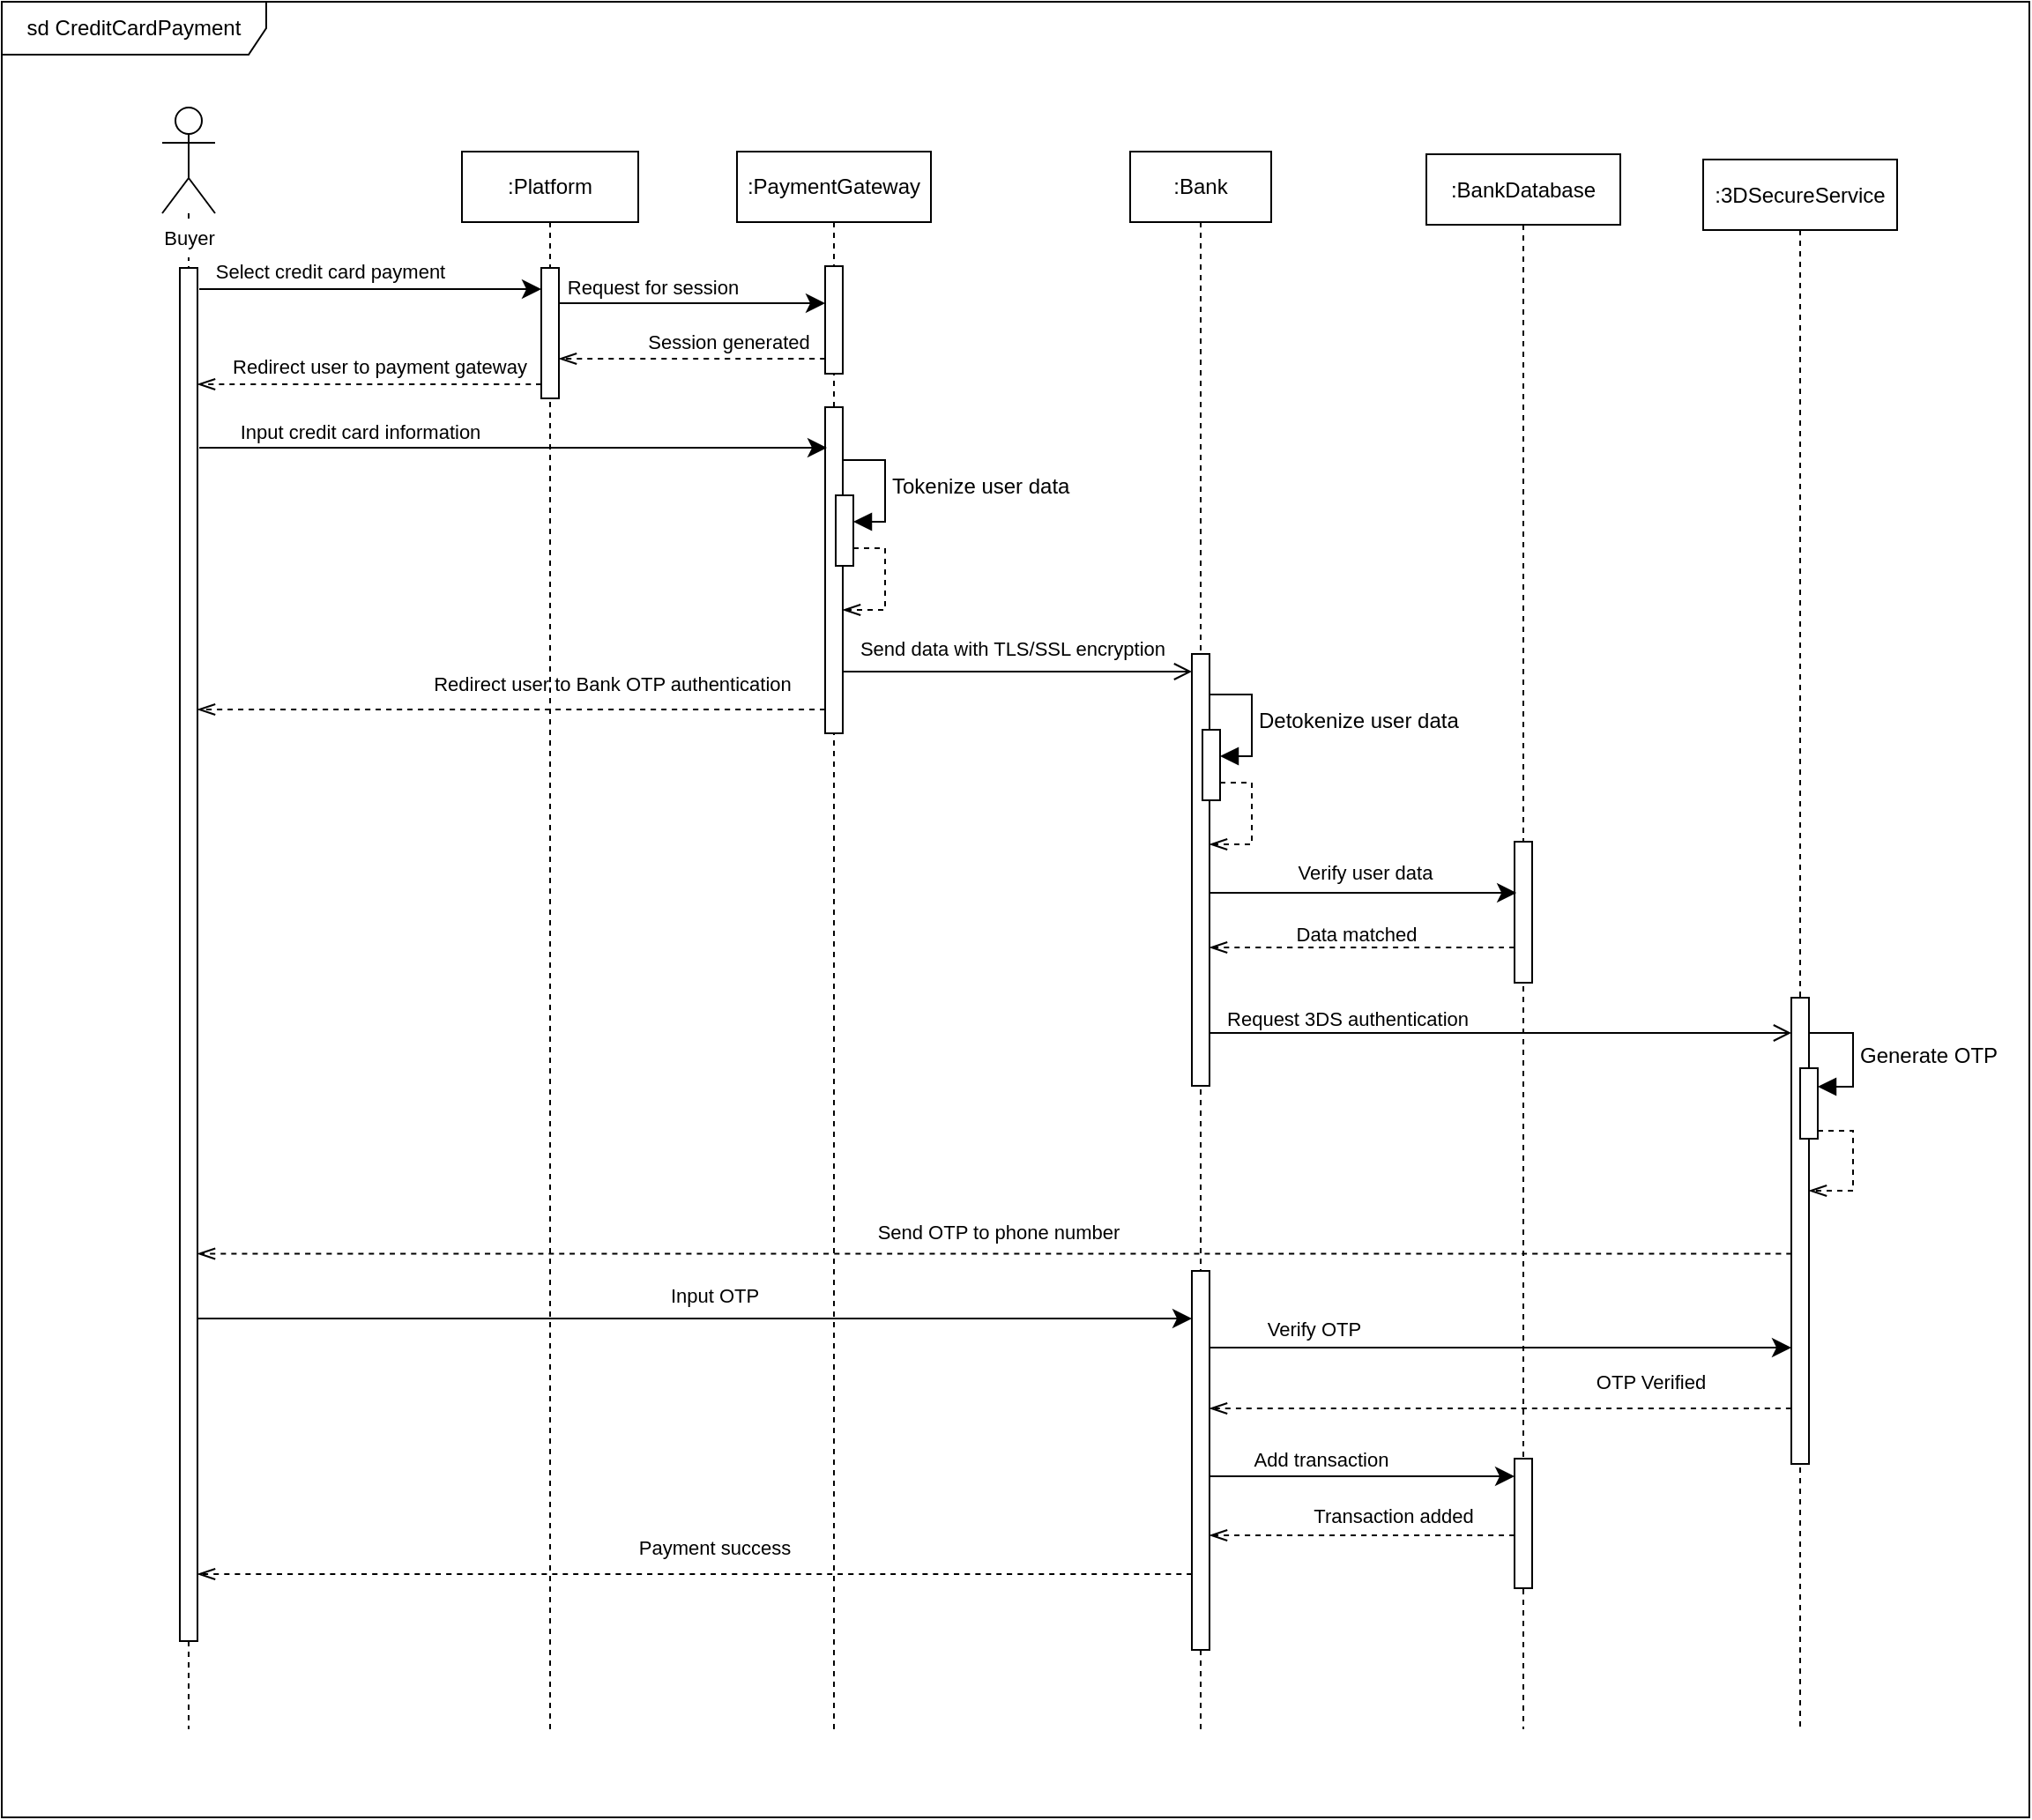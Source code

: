 <mxfile version="26.0.15">
  <diagram name="Page-1" id="2YBvvXClWsGukQMizWep">
    <mxGraphModel dx="2269" dy="1454" grid="1" gridSize="10" guides="1" tooltips="1" connect="1" arrows="1" fold="1" page="1" pageScale="1" pageWidth="827" pageHeight="1169" math="0" shadow="0">
      <root>
        <mxCell id="0" />
        <mxCell id="1" parent="0" />
        <mxCell id="aM9ryv3xv72pqoxQDRHE-1" value=":Platform" style="shape=umlLifeline;perimeter=lifelinePerimeter;whiteSpace=wrap;html=1;container=0;dropTarget=0;collapsible=0;recursiveResize=0;outlineConnect=0;portConstraint=eastwest;newEdgeStyle={&quot;edgeStyle&quot;:&quot;elbowEdgeStyle&quot;,&quot;elbow&quot;:&quot;vertical&quot;,&quot;curved&quot;:0,&quot;rounded&quot;:0};" parent="1" vertex="1">
          <mxGeometry x="271" y="105" width="100" height="895" as="geometry" />
        </mxCell>
        <mxCell id="l4Q2vnecsxd_npJiP5hj-20" value="" style="html=1;points=[];perimeter=orthogonalPerimeter;outlineConnect=0;targetShapes=umlLifeline;portConstraint=eastwest;newEdgeStyle={&quot;edgeStyle&quot;:&quot;elbowEdgeStyle&quot;,&quot;elbow&quot;:&quot;vertical&quot;,&quot;curved&quot;:0,&quot;rounded&quot;:0};" vertex="1" parent="aM9ryv3xv72pqoxQDRHE-1">
          <mxGeometry x="45" y="66" width="10" height="74" as="geometry" />
        </mxCell>
        <mxCell id="aM9ryv3xv72pqoxQDRHE-5" value=":PaymentGateway" style="shape=umlLifeline;perimeter=lifelinePerimeter;whiteSpace=wrap;html=1;container=0;dropTarget=0;collapsible=0;recursiveResize=0;outlineConnect=0;portConstraint=eastwest;newEdgeStyle={&quot;edgeStyle&quot;:&quot;elbowEdgeStyle&quot;,&quot;elbow&quot;:&quot;vertical&quot;,&quot;curved&quot;:0,&quot;rounded&quot;:0};" parent="1" vertex="1">
          <mxGeometry x="427" y="105" width="110" height="895" as="geometry" />
        </mxCell>
        <mxCell id="l4Q2vnecsxd_npJiP5hj-24" value="" style="html=1;points=[];perimeter=orthogonalPerimeter;outlineConnect=0;targetShapes=umlLifeline;portConstraint=eastwest;newEdgeStyle={&quot;edgeStyle&quot;:&quot;elbowEdgeStyle&quot;,&quot;elbow&quot;:&quot;vertical&quot;,&quot;curved&quot;:0,&quot;rounded&quot;:0};" vertex="1" parent="aM9ryv3xv72pqoxQDRHE-5">
          <mxGeometry x="50" y="145" width="10" height="185" as="geometry" />
        </mxCell>
        <mxCell id="l4Q2vnecsxd_npJiP5hj-1" value="sd CreditCardPayment" style="shape=umlFrame;whiteSpace=wrap;html=1;pointerEvents=0;width=150;height=30;" vertex="1" parent="1">
          <mxGeometry x="10" y="20" width="1150" height="1030" as="geometry" />
        </mxCell>
        <mxCell id="l4Q2vnecsxd_npJiP5hj-11" value="" style="shape=umlLifeline;perimeter=lifelinePerimeter;whiteSpace=wrap;html=1;container=1;dropTarget=0;collapsible=0;recursiveResize=0;outlineConnect=0;portConstraint=eastwest;newEdgeStyle={&quot;curved&quot;:0,&quot;rounded&quot;:0};participant=umlActor;size=60;" vertex="1" parent="1">
          <mxGeometry x="101" y="80" width="30" height="920" as="geometry" />
        </mxCell>
        <mxCell id="l4Q2vnecsxd_npJiP5hj-15" value="" style="html=1;points=[];perimeter=orthogonalPerimeter;outlineConnect=0;targetShapes=umlLifeline;portConstraint=eastwest;newEdgeStyle={&quot;edgeStyle&quot;:&quot;elbowEdgeStyle&quot;,&quot;elbow&quot;:&quot;vertical&quot;,&quot;curved&quot;:0,&quot;rounded&quot;:0};" vertex="1" parent="l4Q2vnecsxd_npJiP5hj-11">
          <mxGeometry x="10" y="91" width="10" height="779" as="geometry" />
        </mxCell>
        <mxCell id="l4Q2vnecsxd_npJiP5hj-17" value="" style="rounded=0;whiteSpace=wrap;html=1;fillColor=default;strokeColor=none;" vertex="1" parent="1">
          <mxGeometry x="101" y="145" width="30" height="20" as="geometry" />
        </mxCell>
        <mxCell id="l4Q2vnecsxd_npJiP5hj-16" value="&lt;font style=&quot;font-size: 11px;&quot;&gt;Buyer&lt;/font&gt;" style="text;html=1;align=center;verticalAlign=middle;resizable=0;points=[];autosize=1;strokeColor=none;fillColor=none;fontSize=16;" vertex="1" parent="1">
          <mxGeometry x="91" y="137" width="50" height="30" as="geometry" />
        </mxCell>
        <mxCell id="l4Q2vnecsxd_npJiP5hj-18" value=":Bank" style="shape=umlLifeline;perimeter=lifelinePerimeter;whiteSpace=wrap;html=1;container=0;dropTarget=0;collapsible=0;recursiveResize=0;outlineConnect=0;portConstraint=eastwest;newEdgeStyle={&quot;edgeStyle&quot;:&quot;elbowEdgeStyle&quot;,&quot;elbow&quot;:&quot;vertical&quot;,&quot;curved&quot;:0,&quot;rounded&quot;:0};" vertex="1" parent="1">
          <mxGeometry x="650" y="105" width="80" height="895" as="geometry" />
        </mxCell>
        <mxCell id="l4Q2vnecsxd_npJiP5hj-40" value="" style="html=1;points=[];perimeter=orthogonalPerimeter;outlineConnect=0;targetShapes=umlLifeline;portConstraint=eastwest;newEdgeStyle={&quot;edgeStyle&quot;:&quot;elbowEdgeStyle&quot;,&quot;elbow&quot;:&quot;vertical&quot;,&quot;curved&quot;:0,&quot;rounded&quot;:0};" vertex="1" parent="l4Q2vnecsxd_npJiP5hj-18">
          <mxGeometry x="35" y="285" width="10" height="245" as="geometry" />
        </mxCell>
        <mxCell id="l4Q2vnecsxd_npJiP5hj-44" value="" style="html=1;points=[[0,0,0,0,5],[0,1,0,0,-5],[1,0,0,0,5],[1,1,0,0,-5]];perimeter=orthogonalPerimeter;outlineConnect=0;targetShapes=umlLifeline;portConstraint=eastwest;newEdgeStyle={&quot;curved&quot;:0,&quot;rounded&quot;:0};" vertex="1" parent="l4Q2vnecsxd_npJiP5hj-18">
          <mxGeometry x="41" y="328" width="10" height="40" as="geometry" />
        </mxCell>
        <mxCell id="l4Q2vnecsxd_npJiP5hj-45" value="Detokenize user data" style="html=1;align=left;spacingLeft=2;endArrow=block;rounded=0;edgeStyle=orthogonalEdgeStyle;curved=0;rounded=0;fontSize=12;startSize=8;endSize=8;" edge="1" parent="l4Q2vnecsxd_npJiP5hj-18" target="l4Q2vnecsxd_npJiP5hj-44">
          <mxGeometry x="0.008" relative="1" as="geometry">
            <mxPoint x="45" y="308" as="sourcePoint" />
            <Array as="points">
              <mxPoint x="69" y="308" />
              <mxPoint x="69" y="343" />
            </Array>
            <mxPoint as="offset" />
          </mxGeometry>
        </mxCell>
        <mxCell id="l4Q2vnecsxd_npJiP5hj-46" value="" style="html=1;align=left;spacingLeft=2;endArrow=openThin;rounded=0;edgeStyle=orthogonalEdgeStyle;curved=0;rounded=0;fontSize=12;startSize=8;endSize=8;dashed=1;endFill=0;" edge="1" parent="l4Q2vnecsxd_npJiP5hj-18">
          <mxGeometry x="-0.011" y="54" relative="1" as="geometry">
            <mxPoint x="51" y="358" as="sourcePoint" />
            <Array as="points">
              <mxPoint x="69" y="358" />
              <mxPoint x="69" y="393" />
            </Array>
            <mxPoint x="45" y="393" as="targetPoint" />
            <mxPoint as="offset" />
          </mxGeometry>
        </mxCell>
        <mxCell id="l4Q2vnecsxd_npJiP5hj-104" value="" style="html=1;points=[];perimeter=orthogonalPerimeter;outlineConnect=0;targetShapes=umlLifeline;portConstraint=eastwest;newEdgeStyle={&quot;edgeStyle&quot;:&quot;elbowEdgeStyle&quot;,&quot;elbow&quot;:&quot;vertical&quot;,&quot;curved&quot;:0,&quot;rounded&quot;:0};" vertex="1" parent="l4Q2vnecsxd_npJiP5hj-18">
          <mxGeometry x="35" y="635" width="10" height="215" as="geometry" />
        </mxCell>
        <mxCell id="l4Q2vnecsxd_npJiP5hj-19" value=":3DSecureService" style="shape=umlLifeline;perimeter=lifelinePerimeter;whiteSpace=wrap;html=1;container=0;dropTarget=0;collapsible=0;recursiveResize=0;outlineConnect=0;portConstraint=eastwest;newEdgeStyle={&quot;edgeStyle&quot;:&quot;elbowEdgeStyle&quot;,&quot;elbow&quot;:&quot;vertical&quot;,&quot;curved&quot;:0,&quot;rounded&quot;:0};" vertex="1" parent="1">
          <mxGeometry x="975" y="109.5" width="110" height="890.5" as="geometry" />
        </mxCell>
        <mxCell id="l4Q2vnecsxd_npJiP5hj-57" value="" style="html=1;points=[];perimeter=orthogonalPerimeter;outlineConnect=0;targetShapes=umlLifeline;portConstraint=eastwest;newEdgeStyle={&quot;edgeStyle&quot;:&quot;elbowEdgeStyle&quot;,&quot;elbow&quot;:&quot;vertical&quot;,&quot;curved&quot;:0,&quot;rounded&quot;:0};" vertex="1" parent="l4Q2vnecsxd_npJiP5hj-19">
          <mxGeometry x="50" y="475.5" width="10" height="264.5" as="geometry" />
        </mxCell>
        <mxCell id="l4Q2vnecsxd_npJiP5hj-91" value="" style="html=1;points=[[0,0,0,0,5],[0,1,0,0,-5],[1,0,0,0,5],[1,1,0,0,-5]];perimeter=orthogonalPerimeter;outlineConnect=0;targetShapes=umlLifeline;portConstraint=eastwest;newEdgeStyle={&quot;curved&quot;:0,&quot;rounded&quot;:0};" vertex="1" parent="l4Q2vnecsxd_npJiP5hj-19">
          <mxGeometry x="55" y="515.5" width="10" height="40" as="geometry" />
        </mxCell>
        <mxCell id="l4Q2vnecsxd_npJiP5hj-92" value="Generate OTP" style="html=1;align=left;spacingLeft=2;endArrow=block;rounded=0;edgeStyle=orthogonalEdgeStyle;curved=0;rounded=0;fontSize=12;startSize=8;endSize=8;" edge="1" target="l4Q2vnecsxd_npJiP5hj-91" parent="l4Q2vnecsxd_npJiP5hj-19">
          <mxGeometry relative="1" as="geometry">
            <mxPoint x="60" y="495.5" as="sourcePoint" />
            <Array as="points">
              <mxPoint x="85" y="495" />
              <mxPoint x="85" y="526" />
            </Array>
          </mxGeometry>
        </mxCell>
        <mxCell id="l4Q2vnecsxd_npJiP5hj-93" value="" style="html=1;align=left;spacingLeft=2;endArrow=openThin;rounded=0;edgeStyle=orthogonalEdgeStyle;curved=0;rounded=0;fontSize=12;startSize=8;endSize=8;dashed=1;endFill=0;" edge="1" parent="l4Q2vnecsxd_npJiP5hj-19" source="l4Q2vnecsxd_npJiP5hj-91" target="l4Q2vnecsxd_npJiP5hj-57">
          <mxGeometry x="-0.011" y="54" relative="1" as="geometry">
            <mxPoint x="71" y="550.5" as="sourcePoint" />
            <Array as="points">
              <mxPoint x="85" y="551" />
              <mxPoint x="85" y="585" />
            </Array>
            <mxPoint x="65" y="585.5" as="targetPoint" />
            <mxPoint as="offset" />
          </mxGeometry>
        </mxCell>
        <mxCell id="l4Q2vnecsxd_npJiP5hj-21" value="" style="endArrow=classic;html=1;rounded=0;fontSize=12;startSize=8;endSize=8;curved=1;" edge="1" parent="1" target="l4Q2vnecsxd_npJiP5hj-20">
          <mxGeometry width="50" height="50" relative="1" as="geometry">
            <mxPoint x="122.0" y="183" as="sourcePoint" />
            <mxPoint x="281" y="183" as="targetPoint" />
          </mxGeometry>
        </mxCell>
        <mxCell id="l4Q2vnecsxd_npJiP5hj-23" value="&lt;span style=&quot;font-size: 11px;&quot;&gt;Select credit card payment&lt;/span&gt;" style="text;html=1;align=center;verticalAlign=middle;resizable=0;points=[];autosize=1;strokeColor=none;fillColor=none;fontSize=16;" vertex="1" parent="1">
          <mxGeometry x="121" y="156" width="150" height="30" as="geometry" />
        </mxCell>
        <mxCell id="l4Q2vnecsxd_npJiP5hj-26" value="&lt;span style=&quot;font-size: 11px;&quot;&gt;Redirect user to payment gateway&lt;/span&gt;" style="text;html=1;align=center;verticalAlign=middle;resizable=0;points=[];autosize=1;strokeColor=none;fillColor=none;fontSize=16;" vertex="1" parent="1">
          <mxGeometry x="129" y="210" width="190" height="30" as="geometry" />
        </mxCell>
        <mxCell id="l4Q2vnecsxd_npJiP5hj-27" value="" style="endArrow=openThin;html=1;rounded=0;fontSize=12;startSize=8;endSize=8;curved=1;dashed=1;endFill=0;" edge="1" parent="1">
          <mxGeometry width="50" height="50" relative="1" as="geometry">
            <mxPoint x="316" y="237" as="sourcePoint" />
            <mxPoint x="121" y="237" as="targetPoint" />
          </mxGeometry>
        </mxCell>
        <mxCell id="l4Q2vnecsxd_npJiP5hj-28" value="" style="endArrow=classic;html=1;rounded=0;fontSize=12;startSize=8;endSize=8;curved=1;" edge="1" parent="1">
          <mxGeometry width="50" height="50" relative="1" as="geometry">
            <mxPoint x="122" y="273" as="sourcePoint" />
            <mxPoint x="478" y="273" as="targetPoint" />
          </mxGeometry>
        </mxCell>
        <mxCell id="l4Q2vnecsxd_npJiP5hj-29" value="&lt;span style=&quot;font-size: 11px;&quot;&gt;Input credit card information&lt;/span&gt;" style="text;html=1;align=center;verticalAlign=middle;resizable=0;points=[];autosize=1;strokeColor=none;fillColor=none;fontSize=16;" vertex="1" parent="1">
          <mxGeometry x="133" y="247" width="160" height="30" as="geometry" />
        </mxCell>
        <mxCell id="l4Q2vnecsxd_npJiP5hj-31" value="" style="html=1;points=[[0,0,0,0,5],[0,1,0,0,-5],[1,0,0,0,5],[1,1,0,0,-5]];perimeter=orthogonalPerimeter;outlineConnect=0;targetShapes=umlLifeline;portConstraint=eastwest;newEdgeStyle={&quot;curved&quot;:0,&quot;rounded&quot;:0};" vertex="1" parent="1">
          <mxGeometry x="483" y="300" width="10" height="40" as="geometry" />
        </mxCell>
        <mxCell id="l4Q2vnecsxd_npJiP5hj-32" value="Tokenize user data" style="html=1;align=left;spacingLeft=2;endArrow=block;rounded=0;edgeStyle=orthogonalEdgeStyle;curved=0;rounded=0;fontSize=12;startSize=8;endSize=8;" edge="1" target="l4Q2vnecsxd_npJiP5hj-31" parent="1">
          <mxGeometry x="0.008" relative="1" as="geometry">
            <mxPoint x="487" y="280" as="sourcePoint" />
            <Array as="points">
              <mxPoint x="511" y="280" />
              <mxPoint x="511" y="315" />
            </Array>
            <mxPoint as="offset" />
          </mxGeometry>
        </mxCell>
        <mxCell id="l4Q2vnecsxd_npJiP5hj-33" value="" style="html=1;align=left;spacingLeft=2;endArrow=openThin;rounded=0;edgeStyle=orthogonalEdgeStyle;curved=0;rounded=0;fontSize=12;startSize=8;endSize=8;dashed=1;endFill=0;" edge="1" parent="1">
          <mxGeometry x="-0.011" y="54" relative="1" as="geometry">
            <mxPoint x="493" y="330" as="sourcePoint" />
            <Array as="points">
              <mxPoint x="511" y="330" />
              <mxPoint x="511" y="365" />
            </Array>
            <mxPoint x="487" y="365" as="targetPoint" />
            <mxPoint as="offset" />
          </mxGeometry>
        </mxCell>
        <mxCell id="l4Q2vnecsxd_npJiP5hj-41" value="" style="endArrow=open;html=1;rounded=0;fontSize=12;startSize=8;endSize=8;curved=1;endFill=0;" edge="1" parent="1" target="l4Q2vnecsxd_npJiP5hj-40">
          <mxGeometry width="50" height="50" relative="1" as="geometry">
            <mxPoint x="487" y="400" as="sourcePoint" />
            <mxPoint x="624" y="400" as="targetPoint" />
          </mxGeometry>
        </mxCell>
        <mxCell id="l4Q2vnecsxd_npJiP5hj-42" value="&lt;span style=&quot;font-size: 11px;&quot;&gt;Send data with TLS/SSL encryption&lt;/span&gt;" style="text;html=1;align=center;verticalAlign=middle;resizable=0;points=[];autosize=1;strokeColor=none;fillColor=none;fontSize=16;" vertex="1" parent="1">
          <mxGeometry x="483" y="370" width="200" height="30" as="geometry" />
        </mxCell>
        <mxCell id="l4Q2vnecsxd_npJiP5hj-49" value=":BankDatabase" style="shape=umlLifeline;perimeter=lifelinePerimeter;whiteSpace=wrap;html=1;container=0;dropTarget=0;collapsible=0;recursiveResize=0;outlineConnect=0;portConstraint=eastwest;newEdgeStyle={&quot;edgeStyle&quot;:&quot;elbowEdgeStyle&quot;,&quot;elbow&quot;:&quot;vertical&quot;,&quot;curved&quot;:0,&quot;rounded&quot;:0};" vertex="1" parent="1">
          <mxGeometry x="818" y="106.5" width="110" height="893.5" as="geometry" />
        </mxCell>
        <mxCell id="l4Q2vnecsxd_npJiP5hj-50" value="" style="html=1;points=[];perimeter=orthogonalPerimeter;outlineConnect=0;targetShapes=umlLifeline;portConstraint=eastwest;newEdgeStyle={&quot;edgeStyle&quot;:&quot;elbowEdgeStyle&quot;,&quot;elbow&quot;:&quot;vertical&quot;,&quot;curved&quot;:0,&quot;rounded&quot;:0};" vertex="1" parent="l4Q2vnecsxd_npJiP5hj-49">
          <mxGeometry x="50" y="390" width="10" height="80" as="geometry" />
        </mxCell>
        <mxCell id="l4Q2vnecsxd_npJiP5hj-109" value="" style="html=1;points=[];perimeter=orthogonalPerimeter;outlineConnect=0;targetShapes=umlLifeline;portConstraint=eastwest;newEdgeStyle={&quot;edgeStyle&quot;:&quot;elbowEdgeStyle&quot;,&quot;elbow&quot;:&quot;vertical&quot;,&quot;curved&quot;:0,&quot;rounded&quot;:0};" vertex="1" parent="l4Q2vnecsxd_npJiP5hj-49">
          <mxGeometry x="50" y="740" width="10" height="73.5" as="geometry" />
        </mxCell>
        <mxCell id="l4Q2vnecsxd_npJiP5hj-51" value="" style="endArrow=classic;html=1;rounded=0;fontSize=12;startSize=8;endSize=8;curved=1;entryX=0.108;entryY=0.363;entryDx=0;entryDy=0;entryPerimeter=0;" edge="1" parent="1" source="l4Q2vnecsxd_npJiP5hj-40" target="l4Q2vnecsxd_npJiP5hj-50">
          <mxGeometry width="50" height="50" relative="1" as="geometry">
            <mxPoint x="695" y="522.97" as="sourcePoint" />
            <mxPoint x="881" y="522.97" as="targetPoint" />
          </mxGeometry>
        </mxCell>
        <mxCell id="l4Q2vnecsxd_npJiP5hj-52" value="&lt;span style=&quot;font-size: 11px;&quot;&gt;Verify user data&lt;/span&gt;" style="text;html=1;align=center;verticalAlign=middle;resizable=0;points=[];autosize=1;strokeColor=none;fillColor=none;fontSize=16;" vertex="1" parent="1">
          <mxGeometry x="733" y="497" width="100" height="30" as="geometry" />
        </mxCell>
        <mxCell id="l4Q2vnecsxd_npJiP5hj-55" value="" style="endArrow=openThin;html=1;rounded=0;fontSize=12;startSize=8;endSize=8;curved=1;dashed=1;endFill=0;" edge="1" parent="1" source="l4Q2vnecsxd_npJiP5hj-50">
          <mxGeometry width="50" height="50" relative="1" as="geometry">
            <mxPoint x="881" y="556.5" as="sourcePoint" />
            <mxPoint x="695" y="556.5" as="targetPoint" />
          </mxGeometry>
        </mxCell>
        <mxCell id="l4Q2vnecsxd_npJiP5hj-56" value="&lt;span style=&quot;font-size: 11px;&quot;&gt;Data matched&lt;/span&gt;" style="text;html=1;align=center;verticalAlign=middle;resizable=0;points=[];autosize=1;strokeColor=none;fillColor=none;fontSize=16;" vertex="1" parent="1">
          <mxGeometry x="733" y="532" width="90" height="30" as="geometry" />
        </mxCell>
        <mxCell id="l4Q2vnecsxd_npJiP5hj-58" value="" style="endArrow=open;html=1;rounded=0;fontSize=12;startSize=8;endSize=8;curved=1;endFill=0;" edge="1" parent="1">
          <mxGeometry width="50" height="50" relative="1" as="geometry">
            <mxPoint x="695" y="605" as="sourcePoint" />
            <mxPoint x="1025" y="605" as="targetPoint" />
          </mxGeometry>
        </mxCell>
        <mxCell id="l4Q2vnecsxd_npJiP5hj-60" value="&lt;span style=&quot;font-size: 11px;&quot;&gt;Request 3DS authentication&lt;/span&gt;" style="text;html=1;align=center;verticalAlign=middle;resizable=0;points=[];autosize=1;strokeColor=none;fillColor=none;fontSize=16;" vertex="1" parent="1">
          <mxGeometry x="693" y="580" width="160" height="30" as="geometry" />
        </mxCell>
        <mxCell id="l4Q2vnecsxd_npJiP5hj-94" value="" style="endArrow=openThin;html=1;rounded=0;fontSize=12;startSize=8;endSize=8;curved=1;dashed=1;endFill=0;" edge="1" parent="1">
          <mxGeometry width="50" height="50" relative="1" as="geometry">
            <mxPoint x="1025" y="730.25" as="sourcePoint" />
            <mxPoint x="121" y="730.25" as="targetPoint" />
          </mxGeometry>
        </mxCell>
        <mxCell id="l4Q2vnecsxd_npJiP5hj-95" value="&lt;span style=&quot;font-size: 11px;&quot;&gt;Send OTP to phone number&lt;/span&gt;" style="text;html=1;align=center;verticalAlign=middle;resizable=0;points=[];autosize=1;strokeColor=none;fillColor=none;fontSize=16;" vertex="1" parent="1">
          <mxGeometry x="495" y="701" width="160" height="30" as="geometry" />
        </mxCell>
        <mxCell id="l4Q2vnecsxd_npJiP5hj-98" value="" style="endArrow=openThin;html=1;rounded=0;fontSize=12;startSize=8;endSize=8;curved=1;dashed=1;endFill=0;" edge="1" parent="1">
          <mxGeometry width="50" height="50" relative="1" as="geometry">
            <mxPoint x="477" y="421.5" as="sourcePoint" />
            <mxPoint x="121" y="421.5" as="targetPoint" />
          </mxGeometry>
        </mxCell>
        <mxCell id="l4Q2vnecsxd_npJiP5hj-99" value="&lt;span style=&quot;font-size: 11px;&quot;&gt;Redirect user to Bank OTP authentication&lt;/span&gt;" style="text;html=1;align=center;verticalAlign=middle;resizable=0;points=[];autosize=1;strokeColor=none;fillColor=none;fontSize=16;" vertex="1" parent="1">
          <mxGeometry x="241" y="390" width="230" height="30" as="geometry" />
        </mxCell>
        <mxCell id="l4Q2vnecsxd_npJiP5hj-102" value="" style="endArrow=classic;html=1;rounded=0;fontSize=12;startSize=8;endSize=8;curved=1;" edge="1" parent="1">
          <mxGeometry width="50" height="50" relative="1" as="geometry">
            <mxPoint x="121" y="767" as="sourcePoint" />
            <mxPoint x="685" y="767" as="targetPoint" />
          </mxGeometry>
        </mxCell>
        <mxCell id="l4Q2vnecsxd_npJiP5hj-103" value="&lt;span style=&quot;font-size: 11px;&quot;&gt;Input OTP&lt;/span&gt;" style="text;html=1;align=center;verticalAlign=middle;resizable=0;points=[];autosize=1;strokeColor=none;fillColor=none;fontSize=16;" vertex="1" parent="1">
          <mxGeometry x="379" y="737" width="70" height="30" as="geometry" />
        </mxCell>
        <mxCell id="l4Q2vnecsxd_npJiP5hj-105" value="" style="endArrow=classic;html=1;rounded=0;fontSize=12;startSize=8;endSize=8;curved=1;" edge="1" parent="1">
          <mxGeometry width="50" height="50" relative="1" as="geometry">
            <mxPoint x="695" y="783.5" as="sourcePoint" />
            <mxPoint x="1025" y="783.5" as="targetPoint" />
          </mxGeometry>
        </mxCell>
        <mxCell id="l4Q2vnecsxd_npJiP5hj-106" value="&lt;span style=&quot;font-size: 11px;&quot;&gt;Verify OTP&lt;/span&gt;" style="text;html=1;align=center;verticalAlign=middle;resizable=0;points=[];autosize=1;strokeColor=none;fillColor=none;fontSize=16;" vertex="1" parent="1">
          <mxGeometry x="714" y="756" width="80" height="30" as="geometry" />
        </mxCell>
        <mxCell id="l4Q2vnecsxd_npJiP5hj-107" value="" style="endArrow=openThin;html=1;rounded=0;fontSize=12;startSize=8;endSize=8;curved=1;dashed=1;endFill=0;" edge="1" parent="1">
          <mxGeometry width="50" height="50" relative="1" as="geometry">
            <mxPoint x="1025" y="818" as="sourcePoint" />
            <mxPoint x="695" y="818" as="targetPoint" />
            <Array as="points">
              <mxPoint x="800" y="818" />
            </Array>
          </mxGeometry>
        </mxCell>
        <mxCell id="l4Q2vnecsxd_npJiP5hj-108" value="&lt;span style=&quot;font-size: 11px;&quot;&gt;OTP Verified&lt;/span&gt;" style="text;html=1;align=center;verticalAlign=middle;resizable=0;points=[];autosize=1;strokeColor=none;fillColor=none;fontSize=16;" vertex="1" parent="1">
          <mxGeometry x="900" y="786" width="90" height="30" as="geometry" />
        </mxCell>
        <mxCell id="l4Q2vnecsxd_npJiP5hj-110" value="" style="endArrow=classic;html=1;rounded=0;fontSize=12;startSize=8;endSize=8;curved=1;" edge="1" parent="1">
          <mxGeometry width="50" height="50" relative="1" as="geometry">
            <mxPoint x="695" y="856.5" as="sourcePoint" />
            <mxPoint x="868" y="856.5" as="targetPoint" />
          </mxGeometry>
        </mxCell>
        <mxCell id="l4Q2vnecsxd_npJiP5hj-111" value="&lt;span style=&quot;font-size: 11px;&quot;&gt;Add transaction&lt;/span&gt;" style="text;html=1;align=center;verticalAlign=middle;resizable=0;points=[];autosize=1;strokeColor=none;fillColor=none;fontSize=16;" vertex="1" parent="1">
          <mxGeometry x="708" y="830" width="100" height="30" as="geometry" />
        </mxCell>
        <mxCell id="l4Q2vnecsxd_npJiP5hj-112" value="" style="endArrow=openThin;html=1;rounded=0;fontSize=12;startSize=8;endSize=8;curved=1;dashed=1;endFill=0;" edge="1" parent="1" source="l4Q2vnecsxd_npJiP5hj-109" target="l4Q2vnecsxd_npJiP5hj-104">
          <mxGeometry width="50" height="50" relative="1" as="geometry">
            <mxPoint x="850" y="890" as="sourcePoint" />
            <mxPoint x="710" y="890" as="targetPoint" />
            <Array as="points">
              <mxPoint x="819" y="890" />
            </Array>
          </mxGeometry>
        </mxCell>
        <mxCell id="l4Q2vnecsxd_npJiP5hj-113" value="&lt;span style=&quot;font-size: 11px;&quot;&gt;Transaction added&lt;/span&gt;" style="text;html=1;align=center;verticalAlign=middle;resizable=0;points=[];autosize=1;strokeColor=none;fillColor=none;fontSize=16;" vertex="1" parent="1">
          <mxGeometry x="744" y="862" width="110" height="30" as="geometry" />
        </mxCell>
        <mxCell id="l4Q2vnecsxd_npJiP5hj-115" value="" style="html=1;points=[];perimeter=orthogonalPerimeter;outlineConnect=0;targetShapes=umlLifeline;portConstraint=eastwest;newEdgeStyle={&quot;edgeStyle&quot;:&quot;elbowEdgeStyle&quot;,&quot;elbow&quot;:&quot;vertical&quot;,&quot;curved&quot;:0,&quot;rounded&quot;:0};" vertex="1" parent="1">
          <mxGeometry x="477" y="170" width="10" height="61" as="geometry" />
        </mxCell>
        <mxCell id="l4Q2vnecsxd_npJiP5hj-116" value="" style="endArrow=classic;html=1;rounded=0;fontSize=12;startSize=8;endSize=8;curved=1;" edge="1" parent="1">
          <mxGeometry width="50" height="50" relative="1" as="geometry">
            <mxPoint x="326" y="191" as="sourcePoint" />
            <mxPoint x="477" y="191" as="targetPoint" />
          </mxGeometry>
        </mxCell>
        <mxCell id="l4Q2vnecsxd_npJiP5hj-117" value="&lt;span style=&quot;font-size: 11px;&quot;&gt;Request for session&lt;/span&gt;" style="text;html=1;align=center;verticalAlign=middle;resizable=0;points=[];autosize=1;strokeColor=none;fillColor=none;fontSize=16;" vertex="1" parent="1">
          <mxGeometry x="319" y="165" width="120" height="30" as="geometry" />
        </mxCell>
        <mxCell id="l4Q2vnecsxd_npJiP5hj-119" value="" style="endArrow=openThin;html=1;rounded=0;fontSize=12;startSize=8;endSize=8;curved=1;dashed=1;endFill=0;" edge="1" parent="1">
          <mxGeometry width="50" height="50" relative="1" as="geometry">
            <mxPoint x="477" y="222.5" as="sourcePoint" />
            <mxPoint x="326.0" y="222.5" as="targetPoint" />
          </mxGeometry>
        </mxCell>
        <mxCell id="l4Q2vnecsxd_npJiP5hj-120" value="&lt;span style=&quot;font-size: 11px;&quot;&gt;Session generated&lt;/span&gt;" style="text;html=1;align=center;verticalAlign=middle;resizable=0;points=[];autosize=1;strokeColor=none;fillColor=none;fontSize=16;" vertex="1" parent="1">
          <mxGeometry x="362" y="196" width="120" height="30" as="geometry" />
        </mxCell>
        <mxCell id="l4Q2vnecsxd_npJiP5hj-122" value="" style="endArrow=openThin;html=1;rounded=0;fontSize=12;startSize=8;endSize=8;curved=1;dashed=1;endFill=0;" edge="1" parent="1" source="l4Q2vnecsxd_npJiP5hj-104" target="l4Q2vnecsxd_npJiP5hj-15">
          <mxGeometry width="50" height="50" relative="1" as="geometry">
            <mxPoint x="680" y="910" as="sourcePoint" />
            <mxPoint x="130" y="910" as="targetPoint" />
            <Array as="points">
              <mxPoint x="499" y="912" />
            </Array>
          </mxGeometry>
        </mxCell>
        <mxCell id="l4Q2vnecsxd_npJiP5hj-123" value="&lt;span style=&quot;font-size: 11px;&quot;&gt;Payment success&lt;/span&gt;" style="text;html=1;align=center;verticalAlign=middle;resizable=0;points=[];autosize=1;strokeColor=none;fillColor=none;fontSize=16;" vertex="1" parent="1">
          <mxGeometry x="359" y="880" width="110" height="30" as="geometry" />
        </mxCell>
      </root>
    </mxGraphModel>
  </diagram>
</mxfile>
